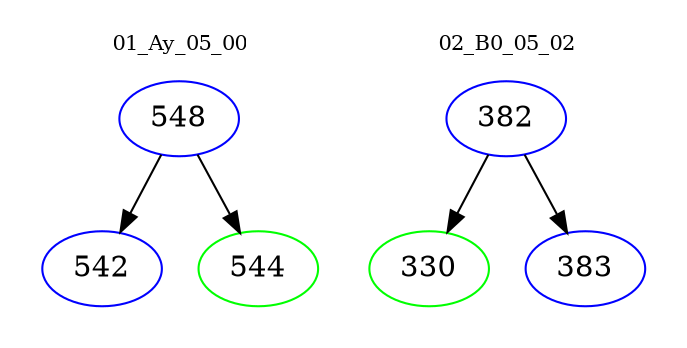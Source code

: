 digraph{
subgraph cluster_0 {
color = white
label = "01_Ay_05_00";
fontsize=10;
T0_548 [label="548", color="blue"]
T0_548 -> T0_542 [color="black"]
T0_542 [label="542", color="blue"]
T0_548 -> T0_544 [color="black"]
T0_544 [label="544", color="green"]
}
subgraph cluster_1 {
color = white
label = "02_B0_05_02";
fontsize=10;
T1_382 [label="382", color="blue"]
T1_382 -> T1_330 [color="black"]
T1_330 [label="330", color="green"]
T1_382 -> T1_383 [color="black"]
T1_383 [label="383", color="blue"]
}
}
